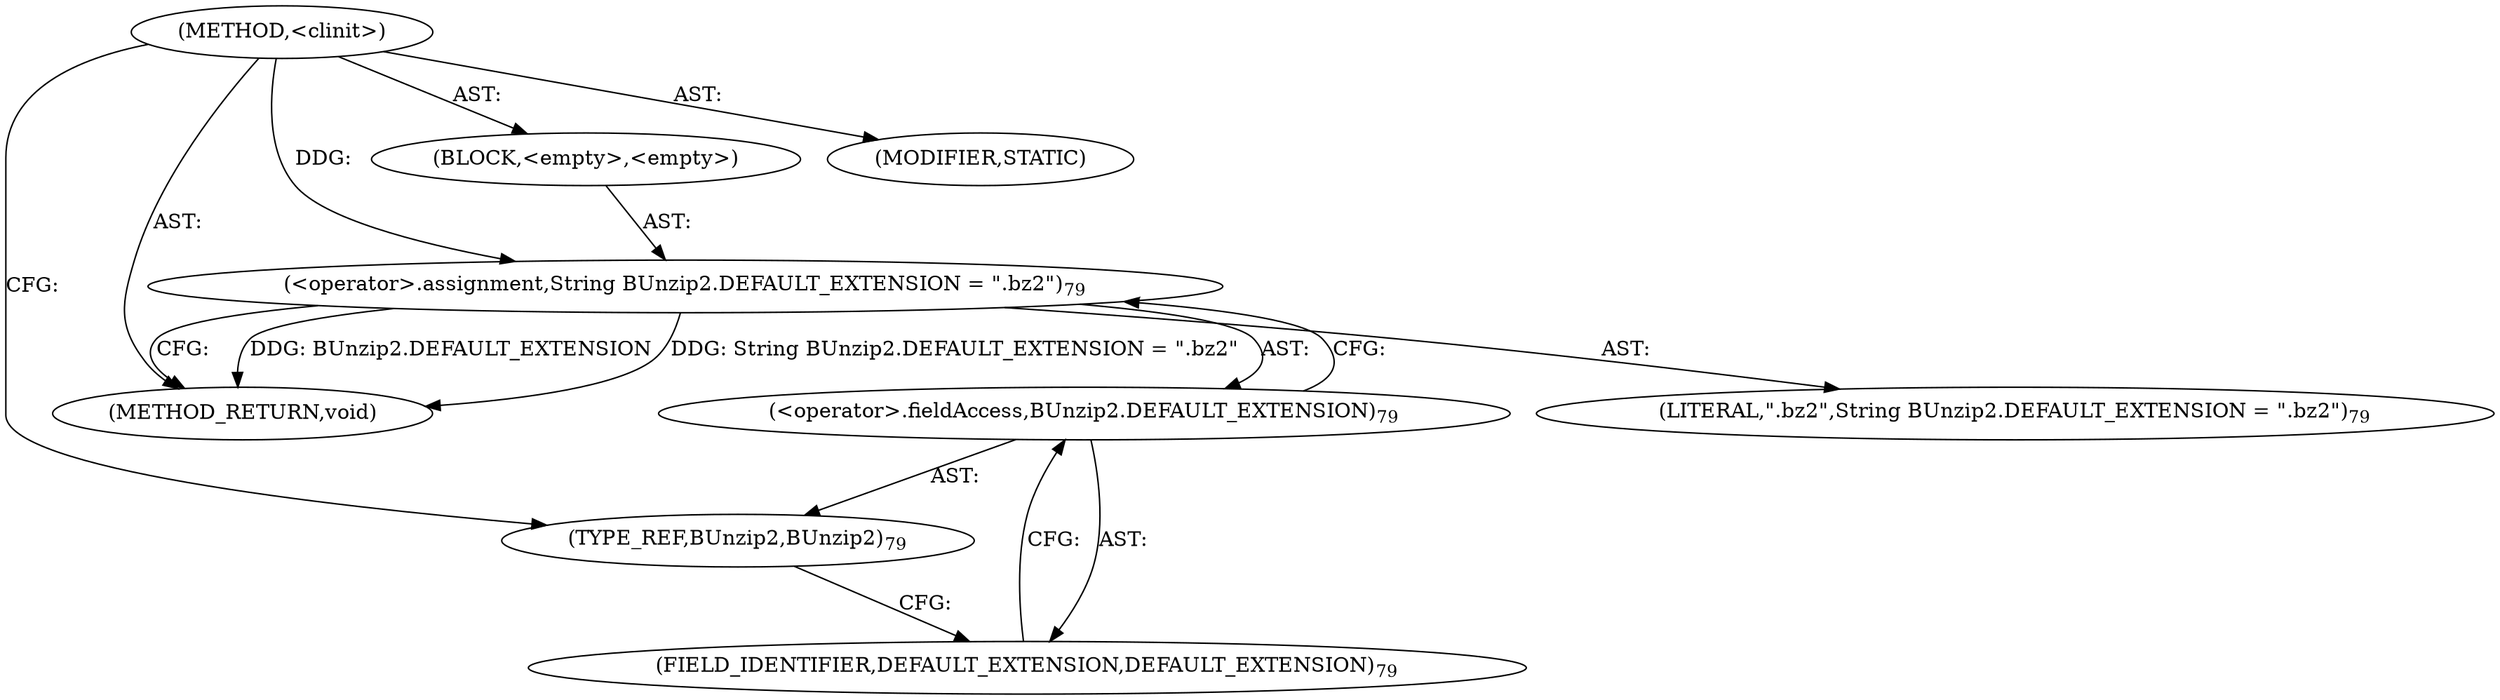 digraph "&lt;clinit&gt;" {  
"111669149699" [label = <(METHOD,&lt;clinit&gt;)> ]
"25769803801" [label = <(BLOCK,&lt;empty&gt;,&lt;empty&gt;)> ]
"30064771140" [label = <(&lt;operator&gt;.assignment,String BUnzip2.DEFAULT_EXTENSION = &quot;.bz2&quot;)<SUB>79</SUB>> ]
"30064771141" [label = <(&lt;operator&gt;.fieldAccess,BUnzip2.DEFAULT_EXTENSION)<SUB>79</SUB>> ]
"180388626433" [label = <(TYPE_REF,BUnzip2,BUnzip2)<SUB>79</SUB>> ]
"55834574850" [label = <(FIELD_IDENTIFIER,DEFAULT_EXTENSION,DEFAULT_EXTENSION)<SUB>79</SUB>> ]
"90194313237" [label = <(LITERAL,&quot;.bz2&quot;,String BUnzip2.DEFAULT_EXTENSION = &quot;.bz2&quot;)<SUB>79</SUB>> ]
"133143986184" [label = <(MODIFIER,STATIC)> ]
"128849018883" [label = <(METHOD_RETURN,void)> ]
  "111669149699" -> "25769803801"  [ label = "AST: "] 
  "111669149699" -> "133143986184"  [ label = "AST: "] 
  "111669149699" -> "128849018883"  [ label = "AST: "] 
  "25769803801" -> "30064771140"  [ label = "AST: "] 
  "30064771140" -> "30064771141"  [ label = "AST: "] 
  "30064771140" -> "90194313237"  [ label = "AST: "] 
  "30064771141" -> "180388626433"  [ label = "AST: "] 
  "30064771141" -> "55834574850"  [ label = "AST: "] 
  "30064771140" -> "128849018883"  [ label = "CFG: "] 
  "30064771141" -> "30064771140"  [ label = "CFG: "] 
  "180388626433" -> "55834574850"  [ label = "CFG: "] 
  "55834574850" -> "30064771141"  [ label = "CFG: "] 
  "111669149699" -> "180388626433"  [ label = "CFG: "] 
  "30064771140" -> "128849018883"  [ label = "DDG: BUnzip2.DEFAULT_EXTENSION"] 
  "30064771140" -> "128849018883"  [ label = "DDG: String BUnzip2.DEFAULT_EXTENSION = &quot;.bz2&quot;"] 
  "111669149699" -> "30064771140"  [ label = "DDG: "] 
}
